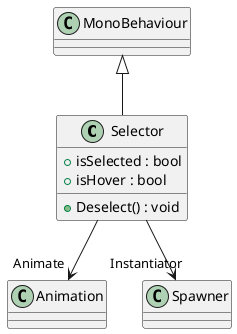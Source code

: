@startuml
class Selector {
    + isSelected : bool
    + isHover : bool
    + Deselect() : void
}
MonoBehaviour <|-- Selector
Selector --> "Animate" Animation
Selector --> "Instantiator" Spawner
@enduml
